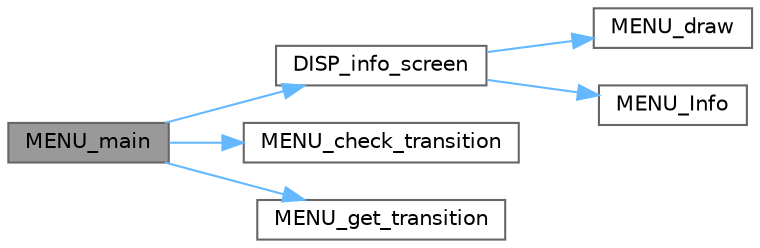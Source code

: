 digraph "MENU_main"
{
 // LATEX_PDF_SIZE
  bgcolor="transparent";
  edge [fontname=Helvetica,fontsize=10,labelfontname=Helvetica,labelfontsize=10];
  node [fontname=Helvetica,fontsize=10,shape=box,height=0.2,width=0.4];
  rankdir="LR";
  Node1 [id="Node000001",label="MENU_main",height=0.2,width=0.4,color="gray40", fillcolor="grey60", style="filled", fontcolor="black",tooltip="Handles the main menu state machine."];
  Node1 -> Node2 [id="edge1_Node000001_Node000002",color="steelblue1",style="solid",tooltip=" "];
  Node2 [id="Node000002",label="DISP_info_screen",height=0.2,width=0.4,color="grey40", fillcolor="white", style="filled",URL="$menu_8c.html#acdfd6d2059a73c3a7b22ec5ccffd3dfa",tooltip="Displays the info screen."];
  Node2 -> Node3 [id="edge2_Node000002_Node000003",color="steelblue1",style="solid",tooltip=" "];
  Node3 [id="Node000003",label="MENU_draw",height=0.2,width=0.4,color="grey40", fillcolor="white", style="filled",URL="$menu_8c.html#ad8621ff17ce5dce356365ab423d343ec",tooltip="Draw the menu onto the display."];
  Node2 -> Node4 [id="edge3_Node000002_Node000004",color="steelblue1",style="solid",tooltip=" "];
  Node4 [id="Node000004",label="MENU_Info",height=0.2,width=0.4,color="grey40", fillcolor="white", style="filled",URL="$menu_8c.html#a5b1771292791bc6b309fe9db31790a19",tooltip="Show some information about the Cable-Monitor."];
  Node1 -> Node5 [id="edge4_Node000001_Node000005",color="steelblue1",style="solid",tooltip=" "];
  Node5 [id="Node000005",label="MENU_check_transition",height=0.2,width=0.4,color="grey40", fillcolor="white", style="filled",URL="$menu_8c.html#a947671db49703a9cb09b5c54d92e74e9",tooltip="Check for selection/transition."];
  Node1 -> Node6 [id="edge5_Node000001_Node000006",color="steelblue1",style="solid",tooltip=" "];
  Node6 [id="Node000006",label="MENU_get_transition",height=0.2,width=0.4,color="grey40", fillcolor="white", style="filled",URL="$menu_8c.html#a3de77014a7c52cdf6ff1f973eee6f3f6",tooltip="Get menu selection/transition."];
}

